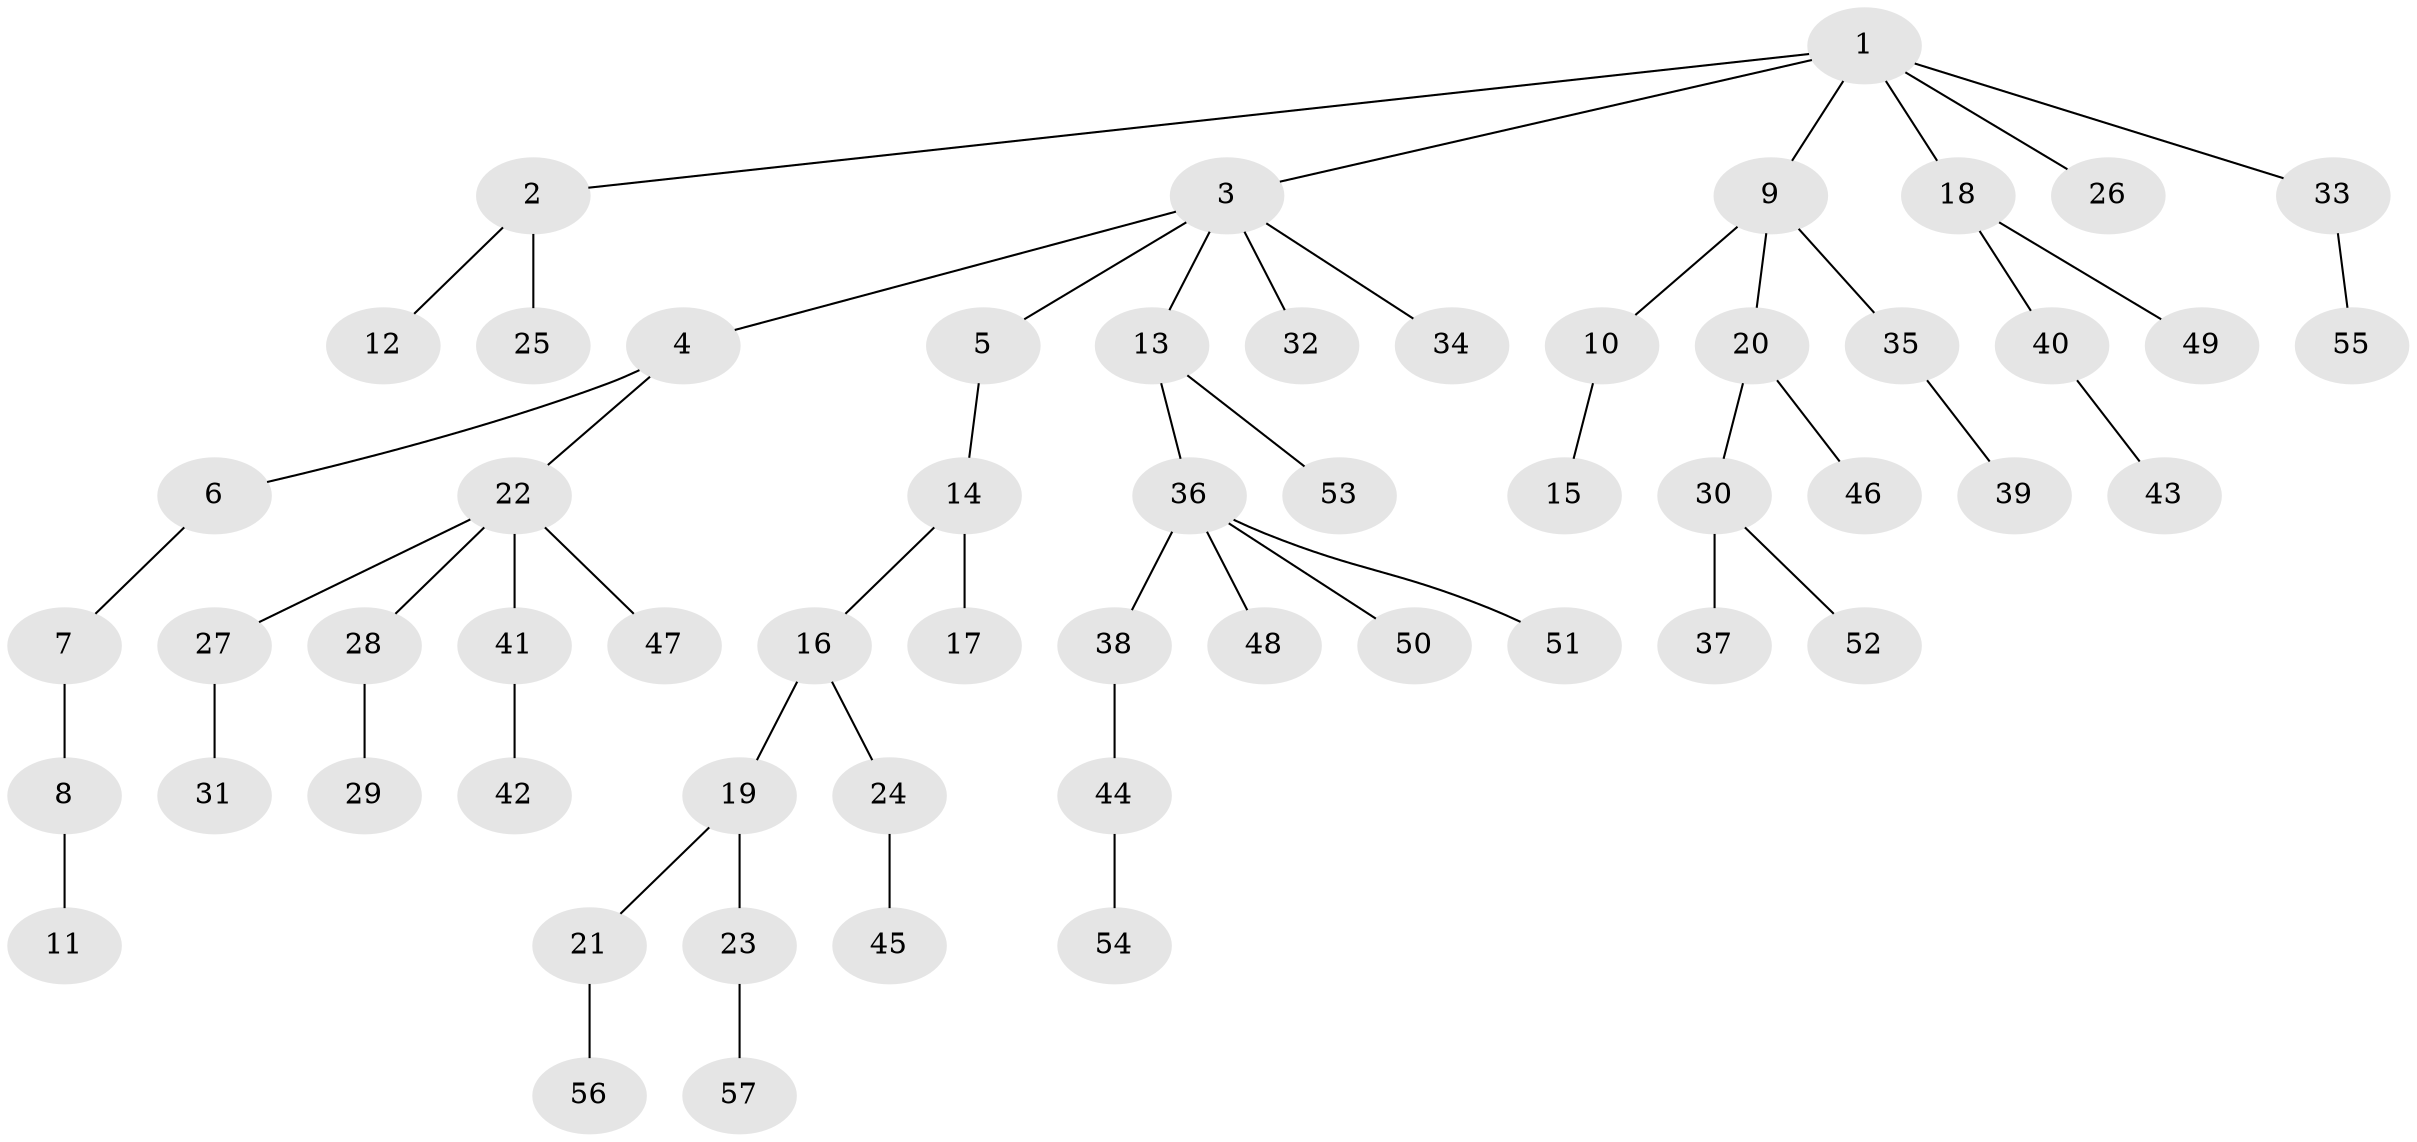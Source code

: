 // Generated by graph-tools (version 1.1) at 2025/50/03/09/25 03:50:23]
// undirected, 57 vertices, 56 edges
graph export_dot {
graph [start="1"]
  node [color=gray90,style=filled];
  1;
  2;
  3;
  4;
  5;
  6;
  7;
  8;
  9;
  10;
  11;
  12;
  13;
  14;
  15;
  16;
  17;
  18;
  19;
  20;
  21;
  22;
  23;
  24;
  25;
  26;
  27;
  28;
  29;
  30;
  31;
  32;
  33;
  34;
  35;
  36;
  37;
  38;
  39;
  40;
  41;
  42;
  43;
  44;
  45;
  46;
  47;
  48;
  49;
  50;
  51;
  52;
  53;
  54;
  55;
  56;
  57;
  1 -- 2;
  1 -- 3;
  1 -- 9;
  1 -- 18;
  1 -- 26;
  1 -- 33;
  2 -- 12;
  2 -- 25;
  3 -- 4;
  3 -- 5;
  3 -- 13;
  3 -- 32;
  3 -- 34;
  4 -- 6;
  4 -- 22;
  5 -- 14;
  6 -- 7;
  7 -- 8;
  8 -- 11;
  9 -- 10;
  9 -- 20;
  9 -- 35;
  10 -- 15;
  13 -- 36;
  13 -- 53;
  14 -- 16;
  14 -- 17;
  16 -- 19;
  16 -- 24;
  18 -- 40;
  18 -- 49;
  19 -- 21;
  19 -- 23;
  20 -- 30;
  20 -- 46;
  21 -- 56;
  22 -- 27;
  22 -- 28;
  22 -- 41;
  22 -- 47;
  23 -- 57;
  24 -- 45;
  27 -- 31;
  28 -- 29;
  30 -- 37;
  30 -- 52;
  33 -- 55;
  35 -- 39;
  36 -- 38;
  36 -- 48;
  36 -- 50;
  36 -- 51;
  38 -- 44;
  40 -- 43;
  41 -- 42;
  44 -- 54;
}

